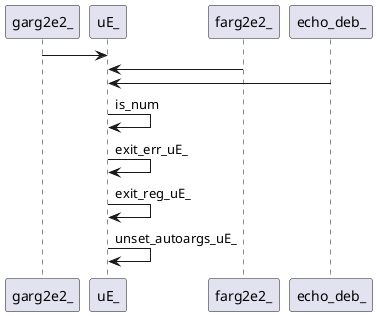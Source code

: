 @startuml rete
garg2e2_ -> uE_ 
farg2e2_ -> uE_
echo_deb_ -> uE_
uE_ -> uE_:is_num
uE_ -> uE_:exit_err_uE_
uE_ -> uE_:exit_reg_uE_
uE_ -> uE_:unset_autoargs_uE_
' {wrap_fn}
' fnn o-> uE_
' {body_fn}
@enduml